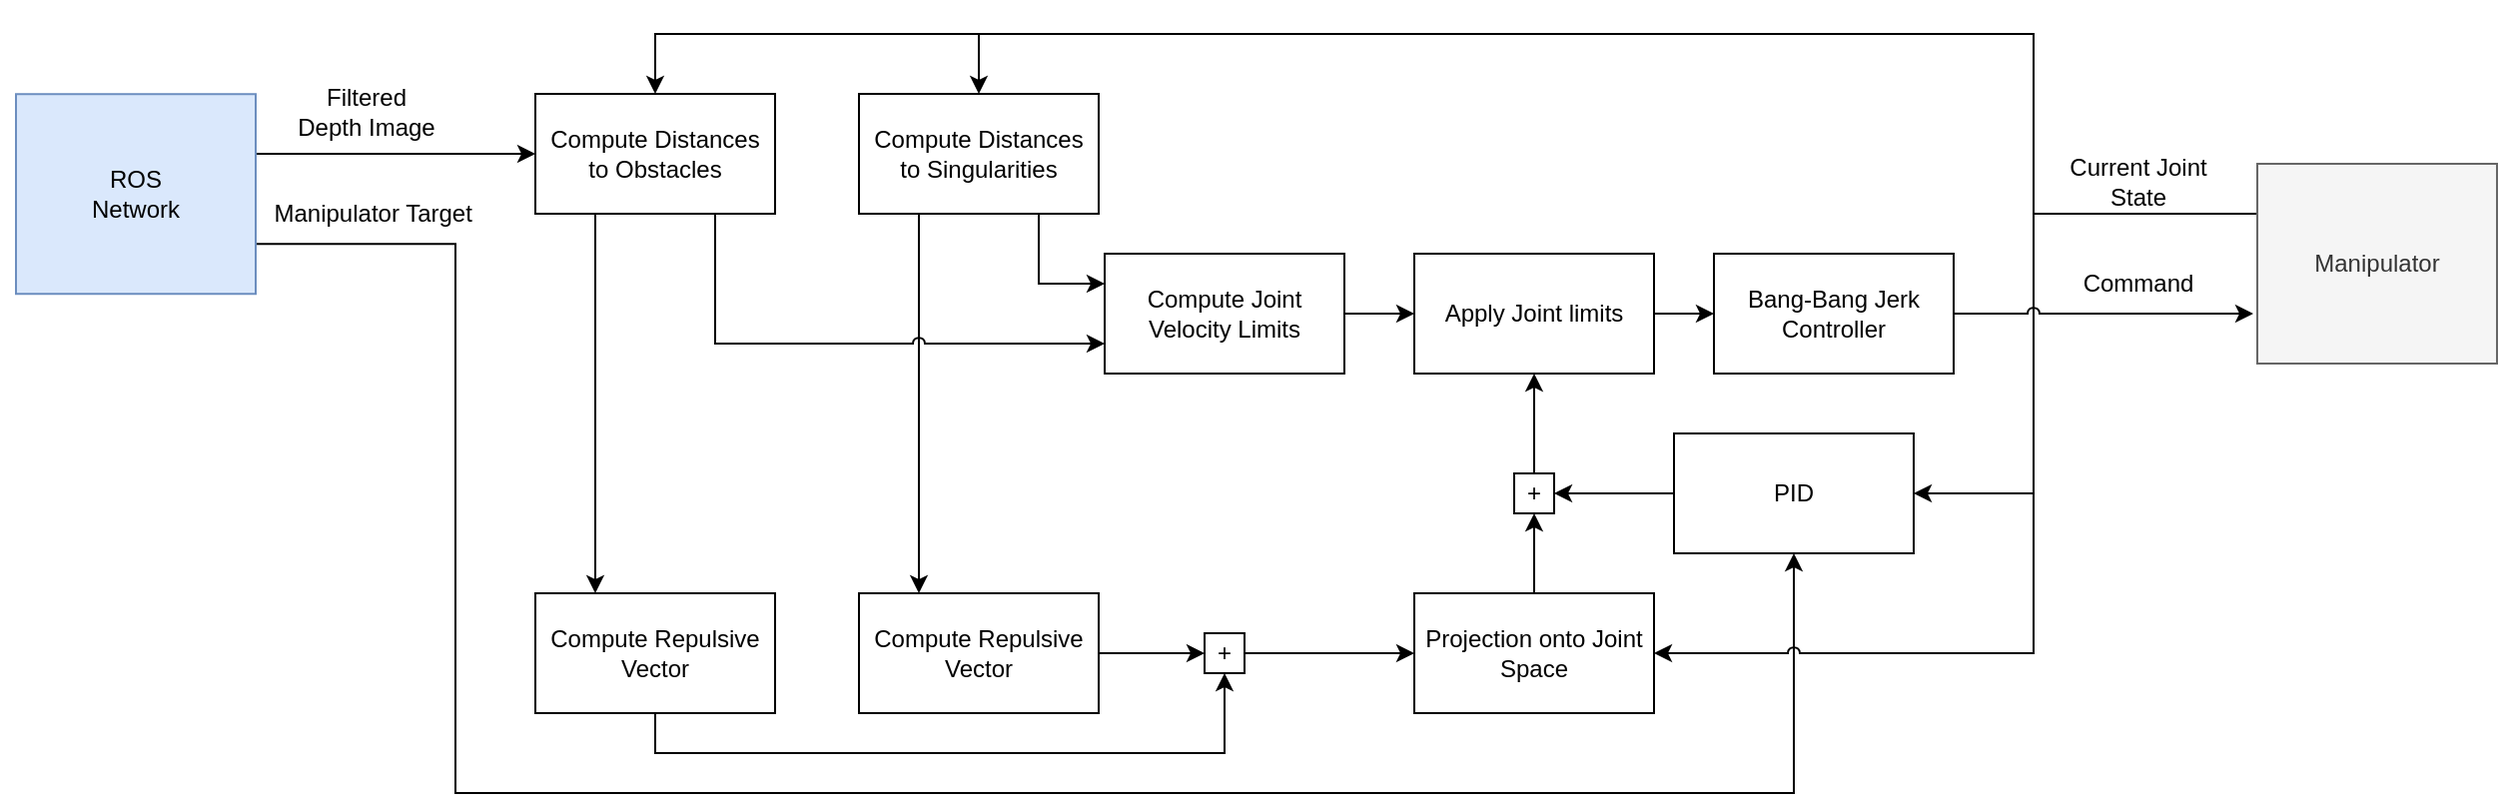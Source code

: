 <mxfile>
    <diagram id="Rp8MlGvBpl_pnx7NpQbn" name="Page-1">
        <mxGraphModel dx="2066" dy="509" grid="1" gridSize="10" guides="1" tooltips="1" connect="1" arrows="1" fold="1" page="1" pageScale="1" pageWidth="850" pageHeight="1100" math="0" shadow="0">
            <root>
                <mxCell id="0"/>
                <mxCell id="1" parent="0"/>
                <mxCell id="4" style="edgeStyle=orthogonalEdgeStyle;html=1;exitX=1;exitY=0.25;exitDx=0;exitDy=0;entryX=0;entryY=0.5;entryDx=0;entryDy=0;rounded=0;" parent="1" source="3" target="11" edge="1">
                    <mxGeometry relative="1" as="geometry">
                        <mxPoint y="905" as="targetPoint"/>
                        <Array as="points">
                            <mxPoint x="-180" y="910"/>
                        </Array>
                    </mxGeometry>
                </mxCell>
                <mxCell id="6" style="edgeStyle=orthogonalEdgeStyle;html=1;exitX=1;exitY=0.75;exitDx=0;exitDy=0;rounded=0;entryX=0.5;entryY=1;entryDx=0;entryDy=0;" parent="1" source="3" target="35" edge="1">
                    <mxGeometry relative="1" as="geometry">
                        <mxPoint x="30" y="1200" as="targetPoint"/>
                        <Array as="points">
                            <mxPoint x="40" y="955"/>
                            <mxPoint x="40" y="1230"/>
                            <mxPoint x="710" y="1230"/>
                        </Array>
                    </mxGeometry>
                </mxCell>
                <mxCell id="7" value="Manipulator Target&amp;nbsp;" style="edgeLabel;html=1;align=center;verticalAlign=middle;resizable=0;points=[];fontSize=12;" parent="6" vertex="1" connectable="0">
                    <mxGeometry x="-0.233" y="2" relative="1" as="geometry">
                        <mxPoint x="-112" y="-288" as="offset"/>
                    </mxGeometry>
                </mxCell>
                <mxCell id="3" value="ROS&lt;br&gt;Network" style="rounded=0;whiteSpace=wrap;html=1;fillColor=#dae8fc;strokeColor=#6c8ebf;" parent="1" vertex="1">
                    <mxGeometry x="-180" y="880.12" width="120" height="100" as="geometry"/>
                </mxCell>
                <mxCell id="5" value="Filtered&lt;br&gt;Depth Image" style="text;html=1;align=center;verticalAlign=middle;resizable=0;points=[];autosize=1;strokeColor=none;fillColor=none;" parent="1" vertex="1">
                    <mxGeometry x="-50" y="869" width="90" height="40" as="geometry"/>
                </mxCell>
                <mxCell id="9" style="edgeStyle=orthogonalEdgeStyle;html=1;exitX=0;exitY=0.25;exitDx=0;exitDy=0;fontSize=12;strokeColor=none;rounded=0;entryX=0.5;entryY=0;entryDx=0;entryDy=0;" parent="1" source="8" target="11" edge="1">
                    <mxGeometry relative="1" as="geometry">
                        <mxPoint x="520" y="840" as="targetPoint"/>
                        <Array as="points">
                            <mxPoint x="1050" y="905"/>
                            <mxPoint x="1050" y="840"/>
                            <mxPoint x="28" y="840"/>
                        </Array>
                    </mxGeometry>
                </mxCell>
                <mxCell id="12" style="edgeStyle=orthogonalEdgeStyle;rounded=0;html=1;exitX=0;exitY=0.25;exitDx=0;exitDy=0;entryX=0.5;entryY=0;entryDx=0;entryDy=0;fontSize=12;" parent="1" source="8" target="11" edge="1">
                    <mxGeometry relative="1" as="geometry">
                        <Array as="points">
                            <mxPoint x="830" y="940"/>
                            <mxPoint x="830" y="850"/>
                            <mxPoint x="140" y="850"/>
                        </Array>
                    </mxGeometry>
                </mxCell>
                <mxCell id="15" style="edgeStyle=orthogonalEdgeStyle;rounded=0;html=1;exitX=0;exitY=0.25;exitDx=0;exitDy=0;entryX=0.5;entryY=0;entryDx=0;entryDy=0;fontSize=12;" parent="1" source="8" target="14" edge="1">
                    <mxGeometry relative="1" as="geometry">
                        <Array as="points">
                            <mxPoint x="830" y="940"/>
                            <mxPoint x="830" y="850"/>
                            <mxPoint x="302" y="850"/>
                        </Array>
                    </mxGeometry>
                </mxCell>
                <mxCell id="31" style="edgeStyle=orthogonalEdgeStyle;rounded=0;jumpStyle=arc;html=1;exitX=0;exitY=0.25;exitDx=0;exitDy=0;entryX=1;entryY=0.5;entryDx=0;entryDy=0;fontSize=12;" parent="1" source="8" target="30" edge="1">
                    <mxGeometry relative="1" as="geometry">
                        <Array as="points">
                            <mxPoint x="830" y="940"/>
                            <mxPoint x="830" y="1160"/>
                        </Array>
                    </mxGeometry>
                </mxCell>
                <mxCell id="36" style="edgeStyle=orthogonalEdgeStyle;rounded=0;jumpStyle=arc;html=1;exitX=0;exitY=0.25;exitDx=0;exitDy=0;entryX=1;entryY=0.5;entryDx=0;entryDy=0;fontSize=12;" parent="1" source="8" target="35" edge="1">
                    <mxGeometry relative="1" as="geometry">
                        <Array as="points">
                            <mxPoint x="830" y="940"/>
                            <mxPoint x="830" y="1080"/>
                        </Array>
                    </mxGeometry>
                </mxCell>
                <mxCell id="8" value="Manipulator" style="rounded=0;whiteSpace=wrap;html=1;fillColor=#f5f5f5;fontColor=#333333;strokeColor=#666666;" parent="1" vertex="1">
                    <mxGeometry x="942" y="915" width="120" height="100" as="geometry"/>
                </mxCell>
                <mxCell id="19" style="edgeStyle=orthogonalEdgeStyle;rounded=0;html=1;exitX=0.25;exitY=1;exitDx=0;exitDy=0;entryX=0.25;entryY=0;entryDx=0;entryDy=0;fontSize=12;" parent="1" source="11" target="18" edge="1">
                    <mxGeometry relative="1" as="geometry"/>
                </mxCell>
                <mxCell id="11" value="Compute Distances&lt;br&gt;to Obstacles" style="rounded=0;whiteSpace=wrap;html=1;fontSize=12;" parent="1" vertex="1">
                    <mxGeometry x="80" y="880" width="120" height="60" as="geometry"/>
                </mxCell>
                <mxCell id="21" style="edgeStyle=orthogonalEdgeStyle;rounded=0;html=1;exitX=0.25;exitY=1;exitDx=0;exitDy=0;entryX=0.25;entryY=0;entryDx=0;entryDy=0;fontSize=12;jumpStyle=arc;" parent="1" source="14" target="20" edge="1">
                    <mxGeometry relative="1" as="geometry"/>
                </mxCell>
                <mxCell id="23" style="edgeStyle=orthogonalEdgeStyle;rounded=0;html=1;exitX=0.75;exitY=1;exitDx=0;exitDy=0;entryX=0;entryY=0.25;entryDx=0;entryDy=0;fontSize=12;" parent="1" source="14" target="22" edge="1">
                    <mxGeometry relative="1" as="geometry"/>
                </mxCell>
                <mxCell id="14" value="Compute Distances&lt;br&gt;to Singularities" style="rounded=0;whiteSpace=wrap;html=1;fontSize=12;" parent="1" vertex="1">
                    <mxGeometry x="242" y="880" width="120" height="60" as="geometry"/>
                </mxCell>
                <mxCell id="26" style="edgeStyle=orthogonalEdgeStyle;rounded=0;jumpStyle=arc;html=1;exitX=0.5;exitY=1;exitDx=0;exitDy=0;fontSize=12;entryX=0.5;entryY=1;entryDx=0;entryDy=0;" parent="1" source="18" target="27" edge="1">
                    <mxGeometry relative="1" as="geometry">
                        <mxPoint x="520" y="1210" as="targetPoint"/>
                        <Array as="points">
                            <mxPoint x="140" y="1210"/>
                            <mxPoint x="425" y="1210"/>
                        </Array>
                    </mxGeometry>
                </mxCell>
                <mxCell id="18" value="Compute Repulsive Vector" style="rounded=0;whiteSpace=wrap;html=1;fontSize=12;" parent="1" vertex="1">
                    <mxGeometry x="80" y="1130" width="120" height="60" as="geometry"/>
                </mxCell>
                <mxCell id="28" style="edgeStyle=orthogonalEdgeStyle;rounded=0;jumpStyle=arc;html=1;exitX=1;exitY=0.5;exitDx=0;exitDy=0;entryX=0;entryY=0.5;entryDx=0;entryDy=0;fontSize=12;" parent="1" source="20" target="27" edge="1">
                    <mxGeometry relative="1" as="geometry"/>
                </mxCell>
                <mxCell id="20" value="Compute Repulsive Vector" style="rounded=0;whiteSpace=wrap;html=1;fontSize=12;" parent="1" vertex="1">
                    <mxGeometry x="242" y="1130" width="120" height="60" as="geometry"/>
                </mxCell>
                <mxCell id="44" style="edgeStyle=orthogonalEdgeStyle;rounded=0;jumpStyle=arc;html=1;exitX=1;exitY=0.5;exitDx=0;exitDy=0;entryX=0;entryY=0.5;entryDx=0;entryDy=0;fontSize=12;" parent="1" source="22" target="39" edge="1">
                    <mxGeometry relative="1" as="geometry"/>
                </mxCell>
                <mxCell id="22" value="Compute Joint Velocity Limits" style="rounded=0;whiteSpace=wrap;html=1;fontSize=12;" parent="1" vertex="1">
                    <mxGeometry x="365" y="960" width="120" height="60" as="geometry"/>
                </mxCell>
                <mxCell id="17" style="edgeStyle=orthogonalEdgeStyle;rounded=0;html=1;exitX=0.75;exitY=1;exitDx=0;exitDy=0;entryX=0;entryY=0.75;entryDx=0;entryDy=0;fontSize=12;jumpStyle=arc;" parent="1" source="11" target="22" edge="1">
                    <mxGeometry relative="1" as="geometry">
                        <mxPoint x="170" y="1020" as="targetPoint"/>
                    </mxGeometry>
                </mxCell>
                <mxCell id="29" style="edgeStyle=orthogonalEdgeStyle;rounded=0;jumpStyle=arc;html=1;exitX=1;exitY=0.5;exitDx=0;exitDy=0;fontSize=12;entryX=0;entryY=0.5;entryDx=0;entryDy=0;" parent="1" source="27" target="30" edge="1">
                    <mxGeometry relative="1" as="geometry">
                        <mxPoint x="600" y="1160.143" as="targetPoint"/>
                    </mxGeometry>
                </mxCell>
                <mxCell id="27" value="+" style="whiteSpace=wrap;html=1;aspect=fixed;fontSize=12;" parent="1" vertex="1">
                    <mxGeometry x="415" y="1150" width="20" height="20" as="geometry"/>
                </mxCell>
                <mxCell id="34" style="edgeStyle=orthogonalEdgeStyle;rounded=0;jumpStyle=arc;html=1;fontSize=12;entryX=0.5;entryY=1;entryDx=0;entryDy=0;" parent="1" source="30" target="38" edge="1">
                    <mxGeometry relative="1" as="geometry">
                        <mxPoint x="580" y="1060" as="targetPoint"/>
                    </mxGeometry>
                </mxCell>
                <mxCell id="30" value="Projection onto Joint Space" style="rounded=0;whiteSpace=wrap;html=1;fontSize=12;" parent="1" vertex="1">
                    <mxGeometry x="520" y="1130" width="120" height="60" as="geometry"/>
                </mxCell>
                <mxCell id="32" value="Current Joint&lt;br&gt;State" style="text;html=1;align=center;verticalAlign=middle;resizable=0;points=[];autosize=1;strokeColor=none;fillColor=none;fontSize=12;" parent="1" vertex="1">
                    <mxGeometry x="837" y="904" width="90" height="40" as="geometry"/>
                </mxCell>
                <mxCell id="33" value="Command" style="text;html=1;align=center;verticalAlign=middle;resizable=0;points=[];autosize=1;strokeColor=none;fillColor=none;fontSize=12;" parent="1" vertex="1">
                    <mxGeometry x="842" y="960" width="80" height="30" as="geometry"/>
                </mxCell>
                <mxCell id="37" style="edgeStyle=orthogonalEdgeStyle;rounded=0;jumpStyle=arc;html=1;exitX=0;exitY=0.5;exitDx=0;exitDy=0;fontSize=12;entryX=1;entryY=0.5;entryDx=0;entryDy=0;" parent="1" source="35" target="38" edge="1">
                    <mxGeometry relative="1" as="geometry">
                        <mxPoint x="600" y="1020.143" as="targetPoint"/>
                    </mxGeometry>
                </mxCell>
                <mxCell id="35" value="PID" style="rounded=0;whiteSpace=wrap;html=1;fontSize=12;" parent="1" vertex="1">
                    <mxGeometry x="650" y="1050" width="120" height="60" as="geometry"/>
                </mxCell>
                <mxCell id="46" style="edgeStyle=orthogonalEdgeStyle;rounded=0;jumpStyle=arc;html=1;exitX=0.5;exitY=0;exitDx=0;exitDy=0;entryX=0.5;entryY=1;entryDx=0;entryDy=0;fontSize=12;" parent="1" source="38" target="39" edge="1">
                    <mxGeometry relative="1" as="geometry"/>
                </mxCell>
                <mxCell id="38" value="+" style="whiteSpace=wrap;html=1;aspect=fixed;fontSize=12;" parent="1" vertex="1">
                    <mxGeometry x="570" y="1070" width="20" height="20" as="geometry"/>
                </mxCell>
                <mxCell id="41" style="edgeStyle=orthogonalEdgeStyle;rounded=0;jumpStyle=arc;html=1;fontSize=12;exitX=1;exitY=0.5;exitDx=0;exitDy=0;" parent="1" source="42" edge="1">
                    <mxGeometry relative="1" as="geometry">
                        <mxPoint x="940" y="990" as="targetPoint"/>
                        <Array as="points">
                            <mxPoint x="930" y="990"/>
                            <mxPoint x="930" y="990"/>
                        </Array>
                    </mxGeometry>
                </mxCell>
                <mxCell id="48" style="edgeStyle=orthogonalEdgeStyle;rounded=0;jumpStyle=arc;html=1;exitX=1;exitY=0.5;exitDx=0;exitDy=0;entryX=0;entryY=0.5;entryDx=0;entryDy=0;fontSize=12;" parent="1" source="39" target="42" edge="1">
                    <mxGeometry relative="1" as="geometry"/>
                </mxCell>
                <mxCell id="39" value="Apply Joint limits" style="rounded=0;whiteSpace=wrap;html=1;fontSize=12;" parent="1" vertex="1">
                    <mxGeometry x="520" y="960" width="120" height="60" as="geometry"/>
                </mxCell>
                <mxCell id="42" value="Bang-Bang Jerk Controller" style="rounded=0;whiteSpace=wrap;html=1;fontSize=12;" parent="1" vertex="1">
                    <mxGeometry x="670" y="960" width="120" height="60" as="geometry"/>
                </mxCell>
            </root>
        </mxGraphModel>
    </diagram>
</mxfile>